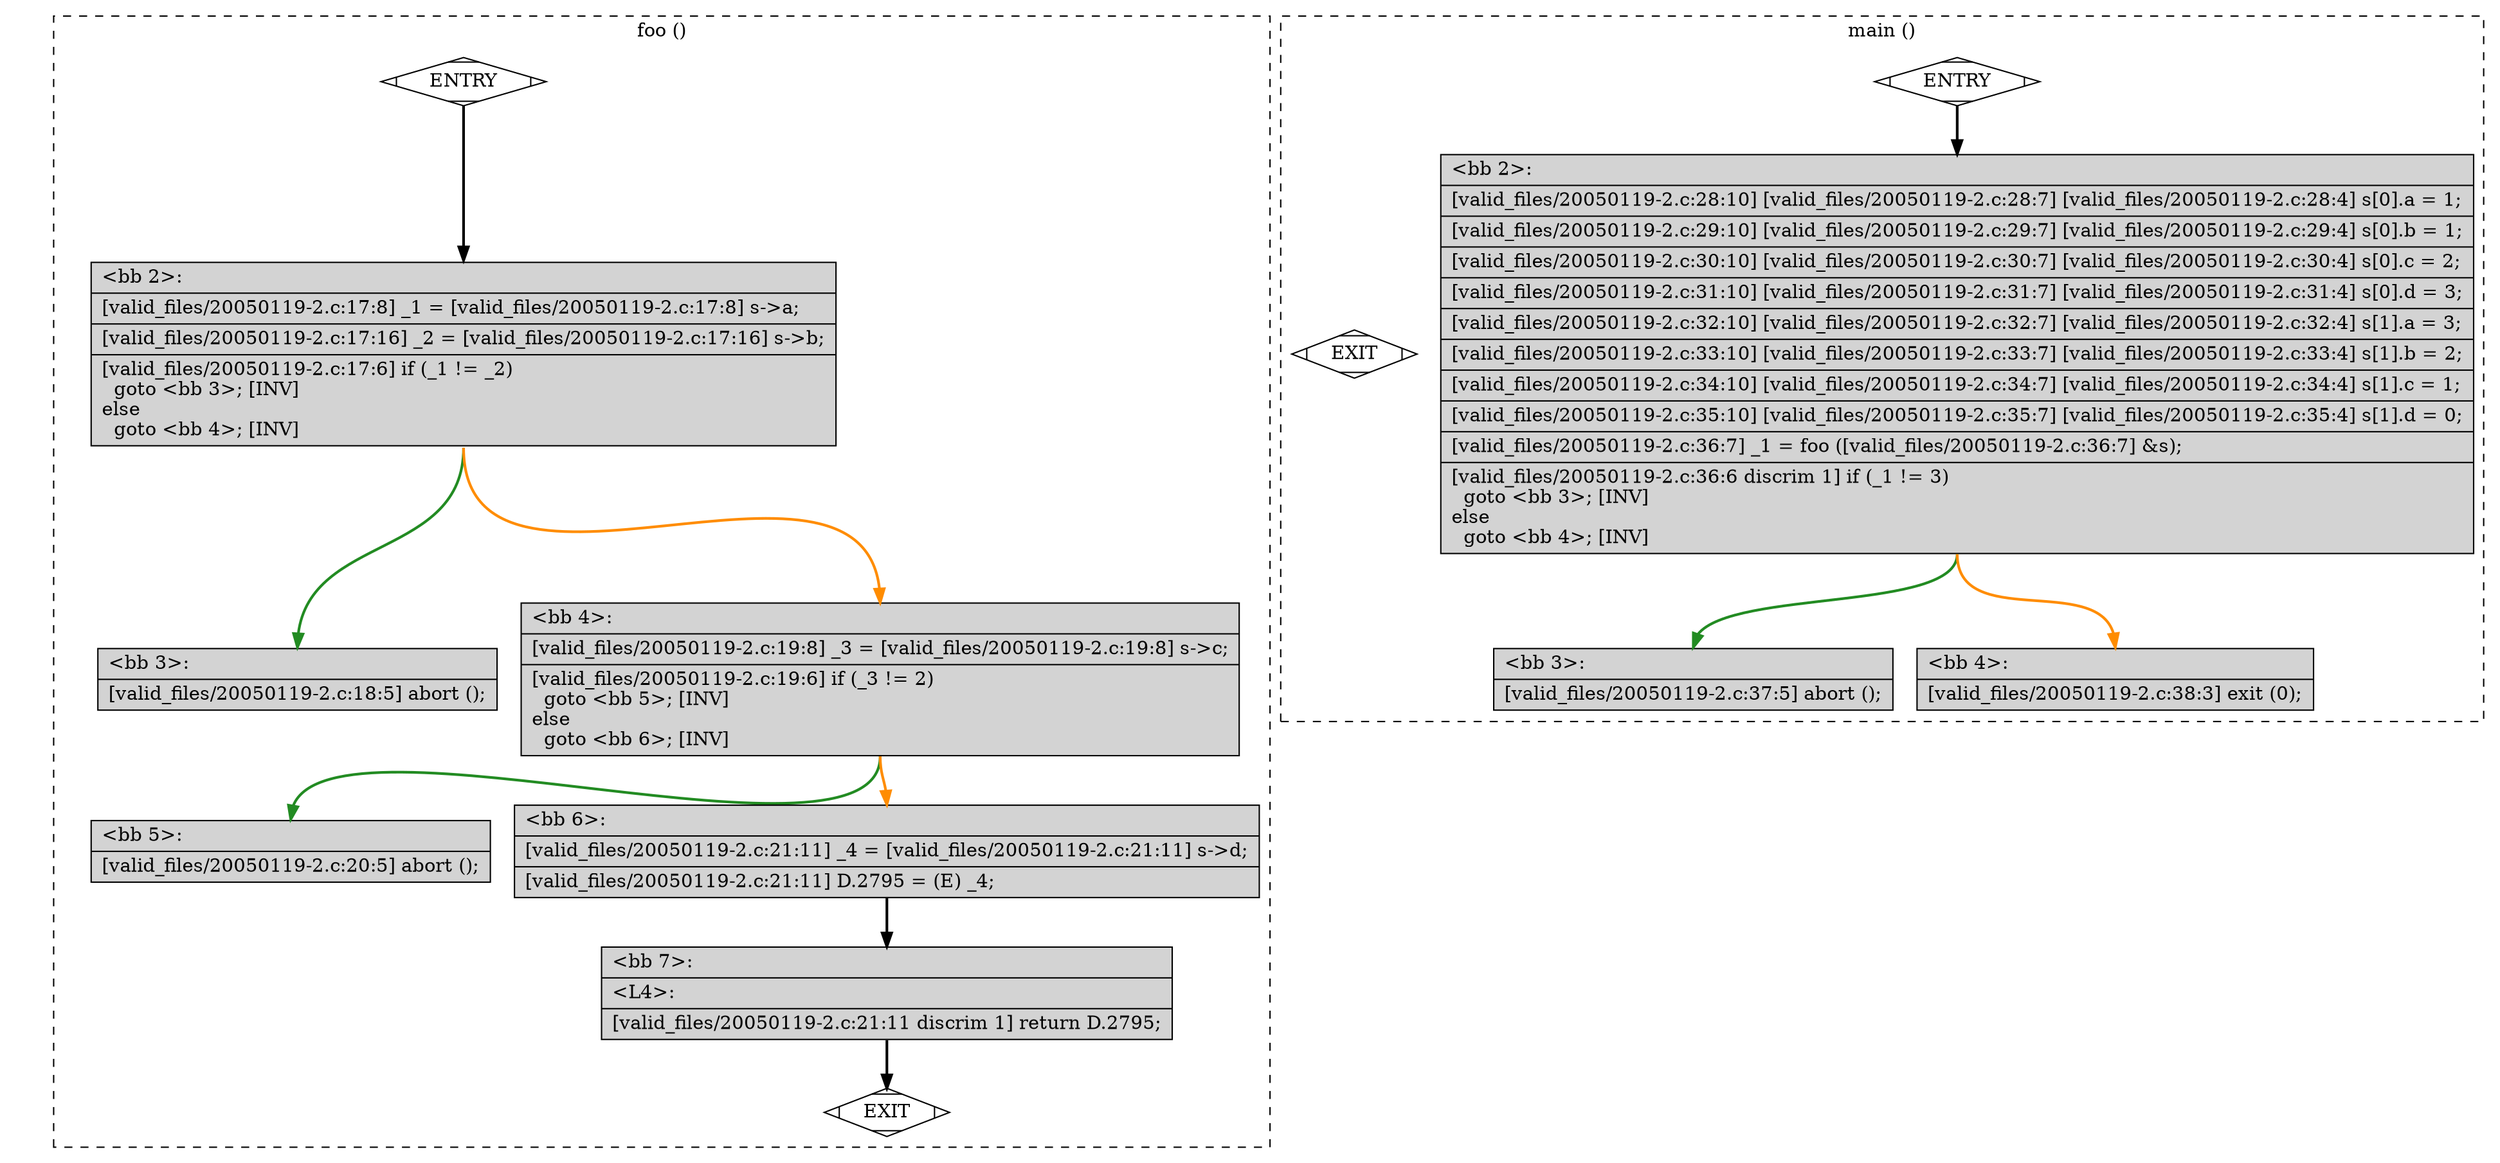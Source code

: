 digraph "a-20050119-2.c.015t.cfg" {
overlap=false;
subgraph "cluster_foo" {
	style="dashed";
	color="black";
	label="foo ()";
	fn_0_basic_block_0 [shape=Mdiamond,style=filled,fillcolor=white,label="ENTRY"];

	fn_0_basic_block_1 [shape=Mdiamond,style=filled,fillcolor=white,label="EXIT"];

	fn_0_basic_block_2 [shape=record,style=filled,fillcolor=lightgrey,label="{\<bb\ 2\>:\l\
|[valid_files/20050119-2.c:17:8]\ _1\ =\ [valid_files/20050119-2.c:17:8]\ s-\>a;\l\
|[valid_files/20050119-2.c:17:16]\ _2\ =\ [valid_files/20050119-2.c:17:16]\ s-\>b;\l\
|[valid_files/20050119-2.c:17:6]\ if\ (_1\ !=\ _2)\l\
\ \ goto\ \<bb\ 3\>;\ [INV]\l\
else\l\
\ \ goto\ \<bb\ 4\>;\ [INV]\l\
}"];

	fn_0_basic_block_3 [shape=record,style=filled,fillcolor=lightgrey,label="{\<bb\ 3\>:\l\
|[valid_files/20050119-2.c:18:5]\ abort\ ();\l\
}"];

	fn_0_basic_block_4 [shape=record,style=filled,fillcolor=lightgrey,label="{\<bb\ 4\>:\l\
|[valid_files/20050119-2.c:19:8]\ _3\ =\ [valid_files/20050119-2.c:19:8]\ s-\>c;\l\
|[valid_files/20050119-2.c:19:6]\ if\ (_3\ !=\ 2)\l\
\ \ goto\ \<bb\ 5\>;\ [INV]\l\
else\l\
\ \ goto\ \<bb\ 6\>;\ [INV]\l\
}"];

	fn_0_basic_block_5 [shape=record,style=filled,fillcolor=lightgrey,label="{\<bb\ 5\>:\l\
|[valid_files/20050119-2.c:20:5]\ abort\ ();\l\
}"];

	fn_0_basic_block_6 [shape=record,style=filled,fillcolor=lightgrey,label="{\<bb\ 6\>:\l\
|[valid_files/20050119-2.c:21:11]\ _4\ =\ [valid_files/20050119-2.c:21:11]\ s-\>d;\l\
|[valid_files/20050119-2.c:21:11]\ D.2795\ =\ (E)\ _4;\l\
}"];

	fn_0_basic_block_7 [shape=record,style=filled,fillcolor=lightgrey,label="{\<bb\ 7\>:\l\
|\<L4\>:\l\
|[valid_files/20050119-2.c:21:11\ discrim\ 1]\ return\ D.2795;\l\
}"];

	fn_0_basic_block_0:s -> fn_0_basic_block_2:n [style="solid,bold",color=black,weight=100,constraint=true];
	fn_0_basic_block_2:s -> fn_0_basic_block_3:n [style="solid,bold",color=forestgreen,weight=10,constraint=true];
	fn_0_basic_block_2:s -> fn_0_basic_block_4:n [style="solid,bold",color=darkorange,weight=10,constraint=true];
	fn_0_basic_block_4:s -> fn_0_basic_block_5:n [style="solid,bold",color=forestgreen,weight=10,constraint=true];
	fn_0_basic_block_4:s -> fn_0_basic_block_6:n [style="solid,bold",color=darkorange,weight=10,constraint=true];
	fn_0_basic_block_6:s -> fn_0_basic_block_7:n [style="solid,bold",color=black,weight=100,constraint=true];
	fn_0_basic_block_7:s -> fn_0_basic_block_1:n [style="solid,bold",color=black,weight=10,constraint=true];
	fn_0_basic_block_0:s -> fn_0_basic_block_1:n [style="invis",constraint=true];
}
subgraph "cluster_main" {
	style="dashed";
	color="black";
	label="main ()";
	fn_1_basic_block_0 [shape=Mdiamond,style=filled,fillcolor=white,label="ENTRY"];

	fn_1_basic_block_1 [shape=Mdiamond,style=filled,fillcolor=white,label="EXIT"];

	fn_1_basic_block_2 [shape=record,style=filled,fillcolor=lightgrey,label="{\<bb\ 2\>:\l\
|[valid_files/20050119-2.c:28:10]\ [valid_files/20050119-2.c:28:7]\ [valid_files/20050119-2.c:28:4]\ s[0].a\ =\ 1;\l\
|[valid_files/20050119-2.c:29:10]\ [valid_files/20050119-2.c:29:7]\ [valid_files/20050119-2.c:29:4]\ s[0].b\ =\ 1;\l\
|[valid_files/20050119-2.c:30:10]\ [valid_files/20050119-2.c:30:7]\ [valid_files/20050119-2.c:30:4]\ s[0].c\ =\ 2;\l\
|[valid_files/20050119-2.c:31:10]\ [valid_files/20050119-2.c:31:7]\ [valid_files/20050119-2.c:31:4]\ s[0].d\ =\ 3;\l\
|[valid_files/20050119-2.c:32:10]\ [valid_files/20050119-2.c:32:7]\ [valid_files/20050119-2.c:32:4]\ s[1].a\ =\ 3;\l\
|[valid_files/20050119-2.c:33:10]\ [valid_files/20050119-2.c:33:7]\ [valid_files/20050119-2.c:33:4]\ s[1].b\ =\ 2;\l\
|[valid_files/20050119-2.c:34:10]\ [valid_files/20050119-2.c:34:7]\ [valid_files/20050119-2.c:34:4]\ s[1].c\ =\ 1;\l\
|[valid_files/20050119-2.c:35:10]\ [valid_files/20050119-2.c:35:7]\ [valid_files/20050119-2.c:35:4]\ s[1].d\ =\ 0;\l\
|[valid_files/20050119-2.c:36:7]\ _1\ =\ foo\ ([valid_files/20050119-2.c:36:7]\ &s);\l\
|[valid_files/20050119-2.c:36:6\ discrim\ 1]\ if\ (_1\ !=\ 3)\l\
\ \ goto\ \<bb\ 3\>;\ [INV]\l\
else\l\
\ \ goto\ \<bb\ 4\>;\ [INV]\l\
}"];

	fn_1_basic_block_3 [shape=record,style=filled,fillcolor=lightgrey,label="{\<bb\ 3\>:\l\
|[valid_files/20050119-2.c:37:5]\ abort\ ();\l\
}"];

	fn_1_basic_block_4 [shape=record,style=filled,fillcolor=lightgrey,label="{\<bb\ 4\>:\l\
|[valid_files/20050119-2.c:38:3]\ exit\ (0);\l\
}"];

	fn_1_basic_block_0:s -> fn_1_basic_block_2:n [style="solid,bold",color=black,weight=100,constraint=true];
	fn_1_basic_block_2:s -> fn_1_basic_block_3:n [style="solid,bold",color=forestgreen,weight=10,constraint=true];
	fn_1_basic_block_2:s -> fn_1_basic_block_4:n [style="solid,bold",color=darkorange,weight=10,constraint=true];
	fn_1_basic_block_0:s -> fn_1_basic_block_1:n [style="invis",constraint=true];
}
}
